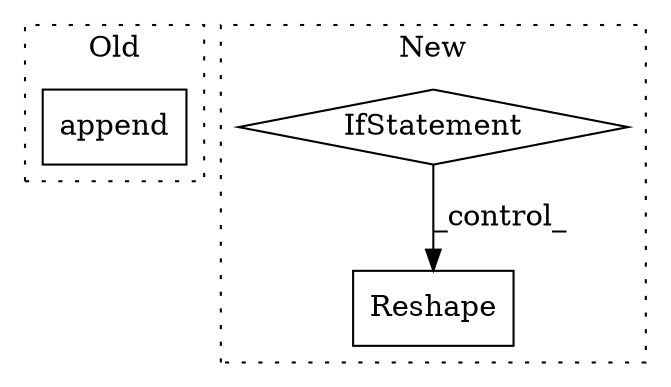 digraph G {
subgraph cluster0 {
1 [label="append" a="32" s="12987,13044" l="7,1" shape="box"];
label = "Old";
style="dotted";
}
subgraph cluster1 {
2 [label="Reshape" a="32" s="11643,11673" l="8,1" shape="box"];
3 [label="IfStatement" a="25" s="11600,11619" l="4,2" shape="diamond"];
label = "New";
style="dotted";
}
3 -> 2 [label="_control_"];
}